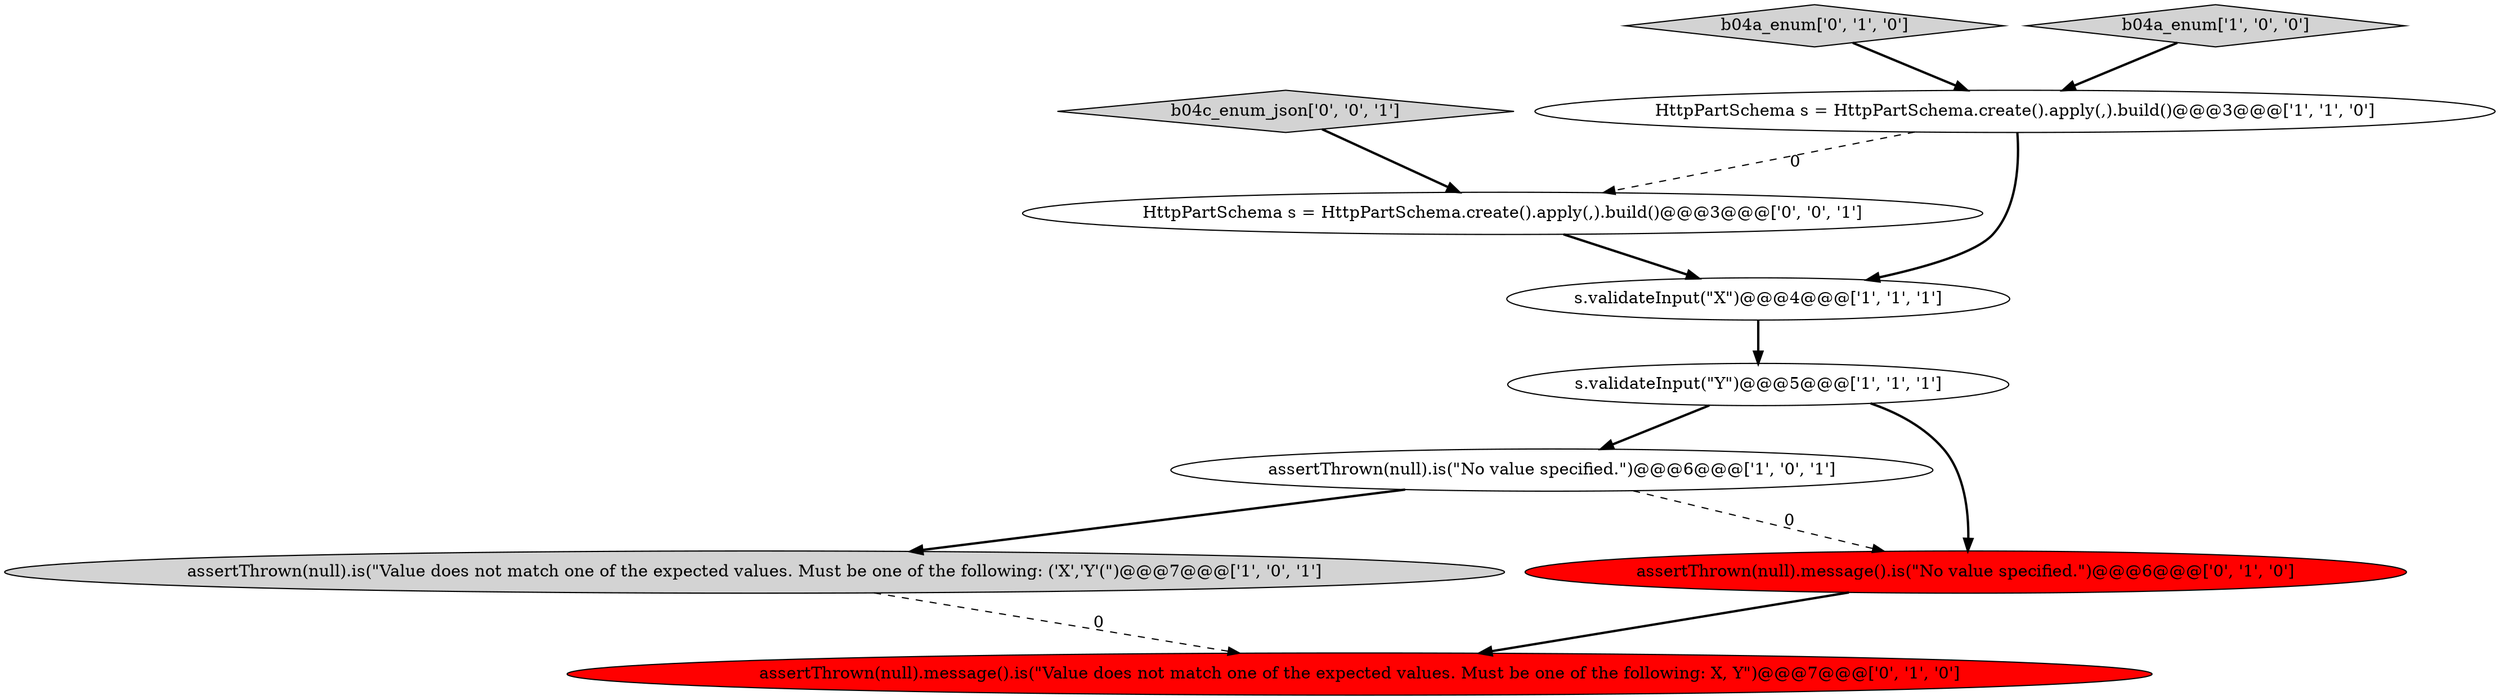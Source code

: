 digraph {
3 [style = filled, label = "s.validateInput(\"Y\")@@@5@@@['1', '1', '1']", fillcolor = white, shape = ellipse image = "AAA0AAABBB1BBB"];
2 [style = filled, label = "s.validateInput(\"X\")@@@4@@@['1', '1', '1']", fillcolor = white, shape = ellipse image = "AAA0AAABBB1BBB"];
5 [style = filled, label = "assertThrown(null).is(\"Value does not match one of the expected values. Must be one of the following: ('X','Y'(\")@@@7@@@['1', '0', '1']", fillcolor = lightgray, shape = ellipse image = "AAA0AAABBB1BBB"];
8 [style = filled, label = "assertThrown(null).message().is(\"Value does not match one of the expected values. Must be one of the following: X, Y\")@@@7@@@['0', '1', '0']", fillcolor = red, shape = ellipse image = "AAA1AAABBB2BBB"];
0 [style = filled, label = "HttpPartSchema s = HttpPartSchema.create().apply(,).build()@@@3@@@['1', '1', '0']", fillcolor = white, shape = ellipse image = "AAA0AAABBB1BBB"];
9 [style = filled, label = "b04c_enum_json['0', '0', '1']", fillcolor = lightgray, shape = diamond image = "AAA0AAABBB3BBB"];
1 [style = filled, label = "assertThrown(null).is(\"No value specified.\")@@@6@@@['1', '0', '1']", fillcolor = white, shape = ellipse image = "AAA0AAABBB1BBB"];
7 [style = filled, label = "b04a_enum['0', '1', '0']", fillcolor = lightgray, shape = diamond image = "AAA0AAABBB2BBB"];
6 [style = filled, label = "assertThrown(null).message().is(\"No value specified.\")@@@6@@@['0', '1', '0']", fillcolor = red, shape = ellipse image = "AAA1AAABBB2BBB"];
4 [style = filled, label = "b04a_enum['1', '0', '0']", fillcolor = lightgray, shape = diamond image = "AAA0AAABBB1BBB"];
10 [style = filled, label = "HttpPartSchema s = HttpPartSchema.create().apply(,).build()@@@3@@@['0', '0', '1']", fillcolor = white, shape = ellipse image = "AAA0AAABBB3BBB"];
1->5 [style = bold, label=""];
6->8 [style = bold, label=""];
5->8 [style = dashed, label="0"];
3->6 [style = bold, label=""];
10->2 [style = bold, label=""];
7->0 [style = bold, label=""];
9->10 [style = bold, label=""];
3->1 [style = bold, label=""];
1->6 [style = dashed, label="0"];
0->10 [style = dashed, label="0"];
2->3 [style = bold, label=""];
4->0 [style = bold, label=""];
0->2 [style = bold, label=""];
}
